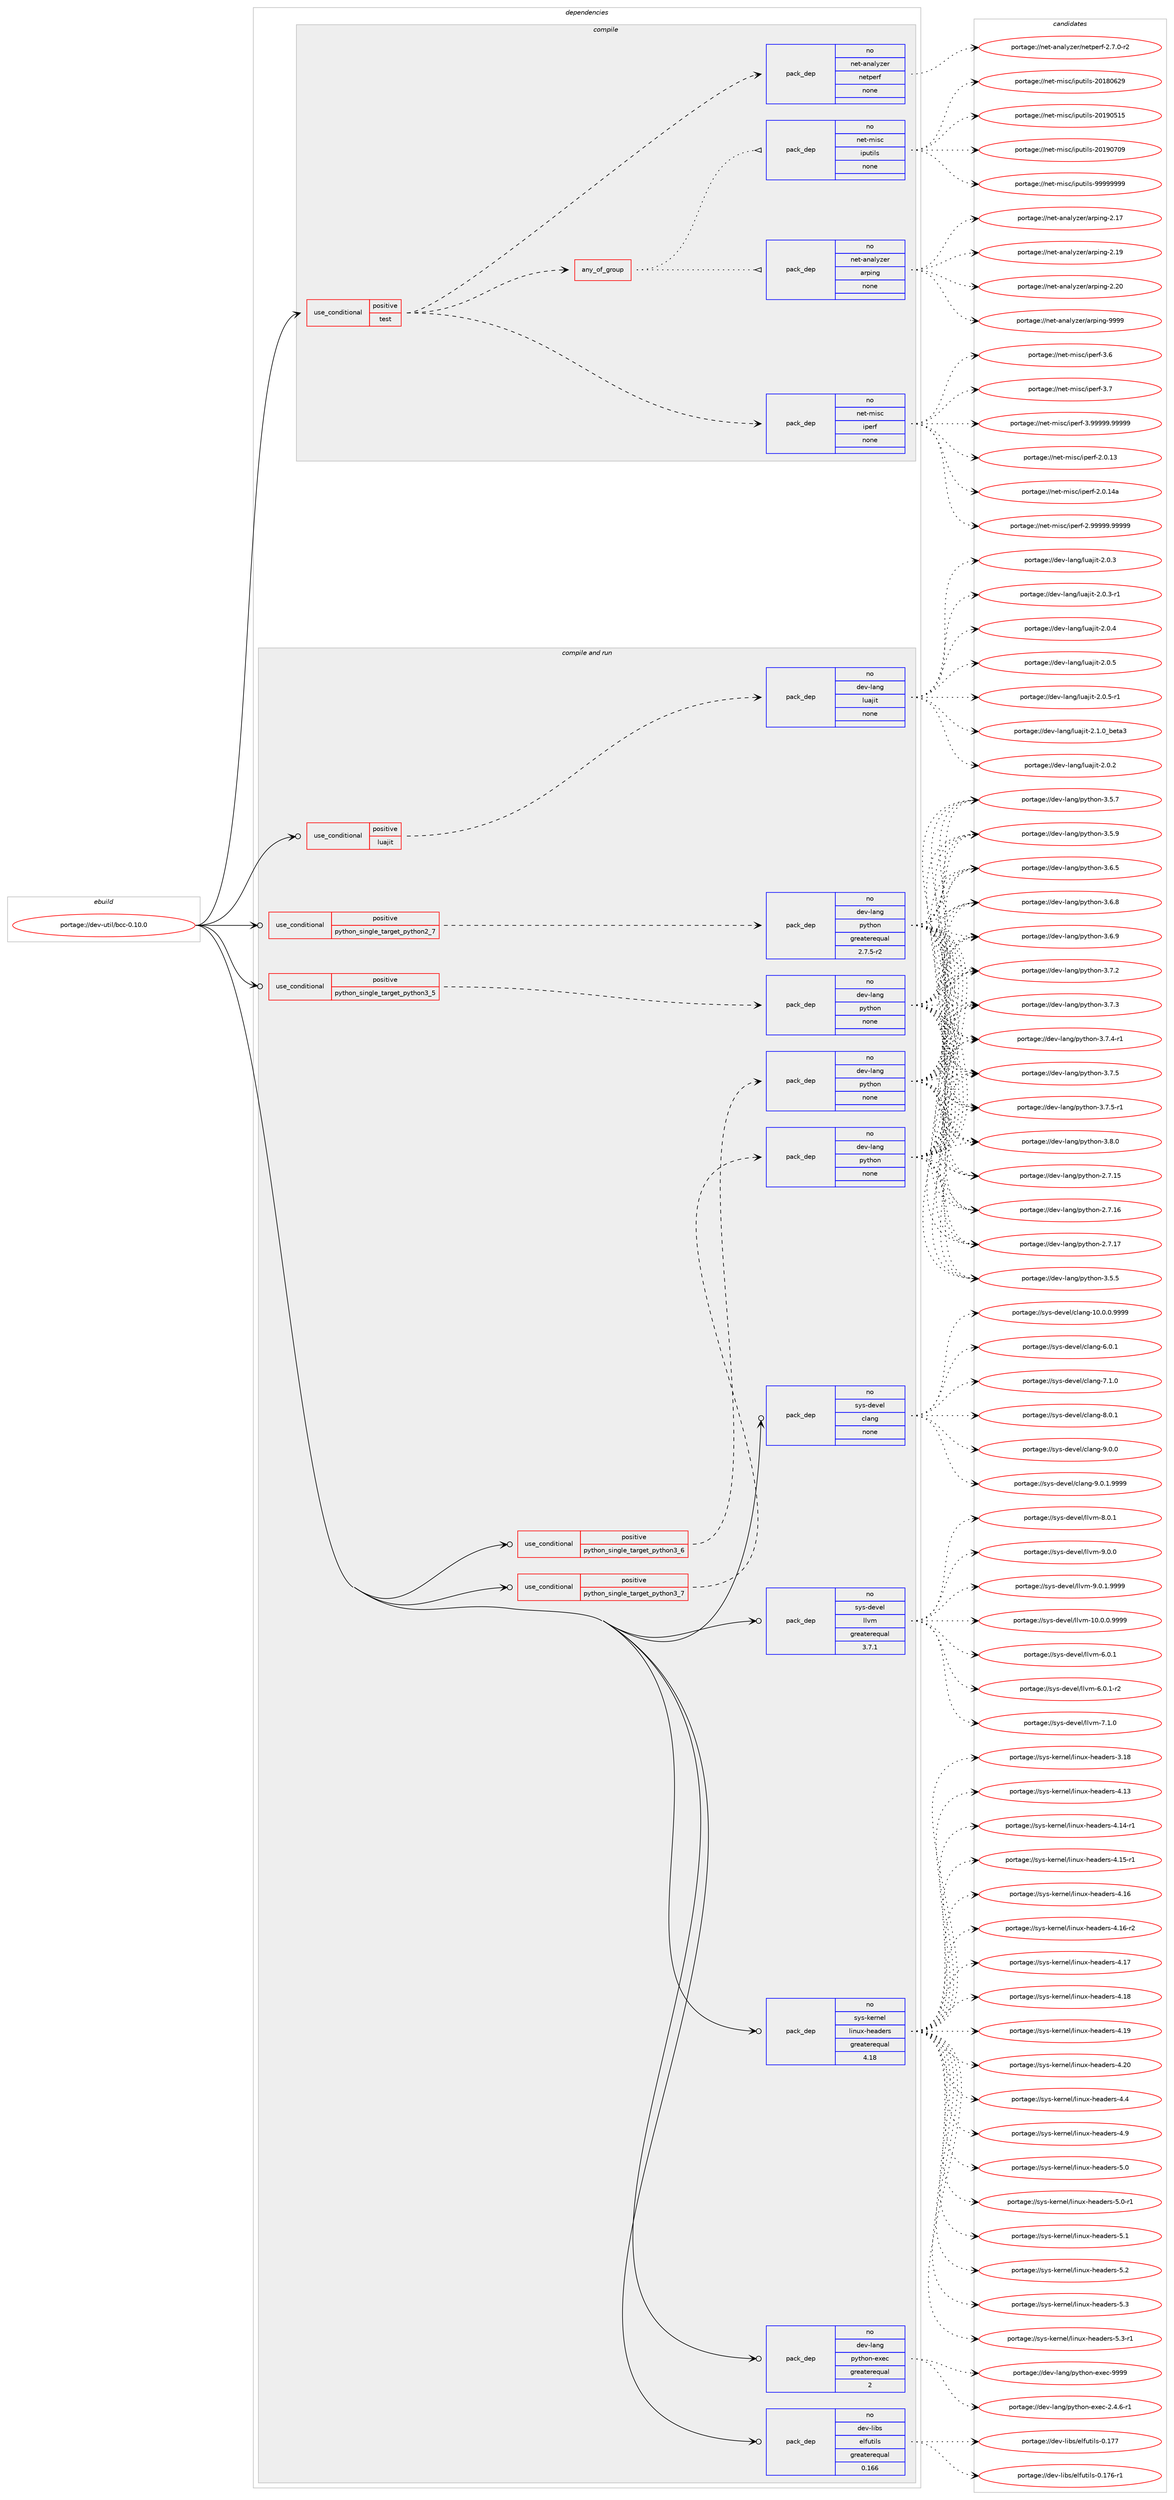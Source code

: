 digraph prolog {

# *************
# Graph options
# *************

newrank=true;
concentrate=true;
compound=true;
graph [rankdir=LR,fontname=Helvetica,fontsize=10,ranksep=1.5];#, ranksep=2.5, nodesep=0.2];
edge  [arrowhead=vee];
node  [fontname=Helvetica,fontsize=10];

# **********
# The ebuild
# **********

subgraph cluster_leftcol {
color=gray;
rank=same;
label=<<i>ebuild</i>>;
id [label="portage://dev-util/bcc-0.10.0", color=red, width=4, href="../dev-util/bcc-0.10.0.svg"];
}

# ****************
# The dependencies
# ****************

subgraph cluster_midcol {
color=gray;
label=<<i>dependencies</i>>;
subgraph cluster_compile {
fillcolor="#eeeeee";
style=filled;
label=<<i>compile</i>>;
subgraph cond70355 {
dependency258932 [label=<<TABLE BORDER="0" CELLBORDER="1" CELLSPACING="0" CELLPADDING="4"><TR><TD ROWSPAN="3" CELLPADDING="10">use_conditional</TD></TR><TR><TD>positive</TD></TR><TR><TD>test</TD></TR></TABLE>>, shape=none, color=red];
subgraph any3540 {
dependency258933 [label=<<TABLE BORDER="0" CELLBORDER="1" CELLSPACING="0" CELLPADDING="4"><TR><TD CELLPADDING="10">any_of_group</TD></TR></TABLE>>, shape=none, color=red];subgraph pack184964 {
dependency258934 [label=<<TABLE BORDER="0" CELLBORDER="1" CELLSPACING="0" CELLPADDING="4" WIDTH="220"><TR><TD ROWSPAN="6" CELLPADDING="30">pack_dep</TD></TR><TR><TD WIDTH="110">no</TD></TR><TR><TD>net-misc</TD></TR><TR><TD>iputils</TD></TR><TR><TD>none</TD></TR><TR><TD></TD></TR></TABLE>>, shape=none, color=blue];
}
dependency258933:e -> dependency258934:w [weight=20,style="dotted",arrowhead="oinv"];
subgraph pack184965 {
dependency258935 [label=<<TABLE BORDER="0" CELLBORDER="1" CELLSPACING="0" CELLPADDING="4" WIDTH="220"><TR><TD ROWSPAN="6" CELLPADDING="30">pack_dep</TD></TR><TR><TD WIDTH="110">no</TD></TR><TR><TD>net-analyzer</TD></TR><TR><TD>arping</TD></TR><TR><TD>none</TD></TR><TR><TD></TD></TR></TABLE>>, shape=none, color=blue];
}
dependency258933:e -> dependency258935:w [weight=20,style="dotted",arrowhead="oinv"];
}
dependency258932:e -> dependency258933:w [weight=20,style="dashed",arrowhead="vee"];
subgraph pack184966 {
dependency258936 [label=<<TABLE BORDER="0" CELLBORDER="1" CELLSPACING="0" CELLPADDING="4" WIDTH="220"><TR><TD ROWSPAN="6" CELLPADDING="30">pack_dep</TD></TR><TR><TD WIDTH="110">no</TD></TR><TR><TD>net-analyzer</TD></TR><TR><TD>netperf</TD></TR><TR><TD>none</TD></TR><TR><TD></TD></TR></TABLE>>, shape=none, color=blue];
}
dependency258932:e -> dependency258936:w [weight=20,style="dashed",arrowhead="vee"];
subgraph pack184967 {
dependency258937 [label=<<TABLE BORDER="0" CELLBORDER="1" CELLSPACING="0" CELLPADDING="4" WIDTH="220"><TR><TD ROWSPAN="6" CELLPADDING="30">pack_dep</TD></TR><TR><TD WIDTH="110">no</TD></TR><TR><TD>net-misc</TD></TR><TR><TD>iperf</TD></TR><TR><TD>none</TD></TR><TR><TD></TD></TR></TABLE>>, shape=none, color=blue];
}
dependency258932:e -> dependency258937:w [weight=20,style="dashed",arrowhead="vee"];
}
id:e -> dependency258932:w [weight=20,style="solid",arrowhead="vee"];
}
subgraph cluster_compileandrun {
fillcolor="#eeeeee";
style=filled;
label=<<i>compile and run</i>>;
subgraph cond70356 {
dependency258938 [label=<<TABLE BORDER="0" CELLBORDER="1" CELLSPACING="0" CELLPADDING="4"><TR><TD ROWSPAN="3" CELLPADDING="10">use_conditional</TD></TR><TR><TD>positive</TD></TR><TR><TD>luajit</TD></TR></TABLE>>, shape=none, color=red];
subgraph pack184968 {
dependency258939 [label=<<TABLE BORDER="0" CELLBORDER="1" CELLSPACING="0" CELLPADDING="4" WIDTH="220"><TR><TD ROWSPAN="6" CELLPADDING="30">pack_dep</TD></TR><TR><TD WIDTH="110">no</TD></TR><TR><TD>dev-lang</TD></TR><TR><TD>luajit</TD></TR><TR><TD>none</TD></TR><TR><TD></TD></TR></TABLE>>, shape=none, color=blue];
}
dependency258938:e -> dependency258939:w [weight=20,style="dashed",arrowhead="vee"];
}
id:e -> dependency258938:w [weight=20,style="solid",arrowhead="odotvee"];
subgraph cond70357 {
dependency258940 [label=<<TABLE BORDER="0" CELLBORDER="1" CELLSPACING="0" CELLPADDING="4"><TR><TD ROWSPAN="3" CELLPADDING="10">use_conditional</TD></TR><TR><TD>positive</TD></TR><TR><TD>python_single_target_python2_7</TD></TR></TABLE>>, shape=none, color=red];
subgraph pack184969 {
dependency258941 [label=<<TABLE BORDER="0" CELLBORDER="1" CELLSPACING="0" CELLPADDING="4" WIDTH="220"><TR><TD ROWSPAN="6" CELLPADDING="30">pack_dep</TD></TR><TR><TD WIDTH="110">no</TD></TR><TR><TD>dev-lang</TD></TR><TR><TD>python</TD></TR><TR><TD>greaterequal</TD></TR><TR><TD>2.7.5-r2</TD></TR></TABLE>>, shape=none, color=blue];
}
dependency258940:e -> dependency258941:w [weight=20,style="dashed",arrowhead="vee"];
}
id:e -> dependency258940:w [weight=20,style="solid",arrowhead="odotvee"];
subgraph cond70358 {
dependency258942 [label=<<TABLE BORDER="0" CELLBORDER="1" CELLSPACING="0" CELLPADDING="4"><TR><TD ROWSPAN="3" CELLPADDING="10">use_conditional</TD></TR><TR><TD>positive</TD></TR><TR><TD>python_single_target_python3_5</TD></TR></TABLE>>, shape=none, color=red];
subgraph pack184970 {
dependency258943 [label=<<TABLE BORDER="0" CELLBORDER="1" CELLSPACING="0" CELLPADDING="4" WIDTH="220"><TR><TD ROWSPAN="6" CELLPADDING="30">pack_dep</TD></TR><TR><TD WIDTH="110">no</TD></TR><TR><TD>dev-lang</TD></TR><TR><TD>python</TD></TR><TR><TD>none</TD></TR><TR><TD></TD></TR></TABLE>>, shape=none, color=blue];
}
dependency258942:e -> dependency258943:w [weight=20,style="dashed",arrowhead="vee"];
}
id:e -> dependency258942:w [weight=20,style="solid",arrowhead="odotvee"];
subgraph cond70359 {
dependency258944 [label=<<TABLE BORDER="0" CELLBORDER="1" CELLSPACING="0" CELLPADDING="4"><TR><TD ROWSPAN="3" CELLPADDING="10">use_conditional</TD></TR><TR><TD>positive</TD></TR><TR><TD>python_single_target_python3_6</TD></TR></TABLE>>, shape=none, color=red];
subgraph pack184971 {
dependency258945 [label=<<TABLE BORDER="0" CELLBORDER="1" CELLSPACING="0" CELLPADDING="4" WIDTH="220"><TR><TD ROWSPAN="6" CELLPADDING="30">pack_dep</TD></TR><TR><TD WIDTH="110">no</TD></TR><TR><TD>dev-lang</TD></TR><TR><TD>python</TD></TR><TR><TD>none</TD></TR><TR><TD></TD></TR></TABLE>>, shape=none, color=blue];
}
dependency258944:e -> dependency258945:w [weight=20,style="dashed",arrowhead="vee"];
}
id:e -> dependency258944:w [weight=20,style="solid",arrowhead="odotvee"];
subgraph cond70360 {
dependency258946 [label=<<TABLE BORDER="0" CELLBORDER="1" CELLSPACING="0" CELLPADDING="4"><TR><TD ROWSPAN="3" CELLPADDING="10">use_conditional</TD></TR><TR><TD>positive</TD></TR><TR><TD>python_single_target_python3_7</TD></TR></TABLE>>, shape=none, color=red];
subgraph pack184972 {
dependency258947 [label=<<TABLE BORDER="0" CELLBORDER="1" CELLSPACING="0" CELLPADDING="4" WIDTH="220"><TR><TD ROWSPAN="6" CELLPADDING="30">pack_dep</TD></TR><TR><TD WIDTH="110">no</TD></TR><TR><TD>dev-lang</TD></TR><TR><TD>python</TD></TR><TR><TD>none</TD></TR><TR><TD></TD></TR></TABLE>>, shape=none, color=blue];
}
dependency258946:e -> dependency258947:w [weight=20,style="dashed",arrowhead="vee"];
}
id:e -> dependency258946:w [weight=20,style="solid",arrowhead="odotvee"];
subgraph pack184973 {
dependency258948 [label=<<TABLE BORDER="0" CELLBORDER="1" CELLSPACING="0" CELLPADDING="4" WIDTH="220"><TR><TD ROWSPAN="6" CELLPADDING="30">pack_dep</TD></TR><TR><TD WIDTH="110">no</TD></TR><TR><TD>dev-lang</TD></TR><TR><TD>python-exec</TD></TR><TR><TD>greaterequal</TD></TR><TR><TD>2</TD></TR></TABLE>>, shape=none, color=blue];
}
id:e -> dependency258948:w [weight=20,style="solid",arrowhead="odotvee"];
subgraph pack184974 {
dependency258949 [label=<<TABLE BORDER="0" CELLBORDER="1" CELLSPACING="0" CELLPADDING="4" WIDTH="220"><TR><TD ROWSPAN="6" CELLPADDING="30">pack_dep</TD></TR><TR><TD WIDTH="110">no</TD></TR><TR><TD>dev-libs</TD></TR><TR><TD>elfutils</TD></TR><TR><TD>greaterequal</TD></TR><TR><TD>0.166</TD></TR></TABLE>>, shape=none, color=blue];
}
id:e -> dependency258949:w [weight=20,style="solid",arrowhead="odotvee"];
subgraph pack184975 {
dependency258950 [label=<<TABLE BORDER="0" CELLBORDER="1" CELLSPACING="0" CELLPADDING="4" WIDTH="220"><TR><TD ROWSPAN="6" CELLPADDING="30">pack_dep</TD></TR><TR><TD WIDTH="110">no</TD></TR><TR><TD>sys-devel</TD></TR><TR><TD>clang</TD></TR><TR><TD>none</TD></TR><TR><TD></TD></TR></TABLE>>, shape=none, color=blue];
}
id:e -> dependency258950:w [weight=20,style="solid",arrowhead="odotvee"];
subgraph pack184976 {
dependency258951 [label=<<TABLE BORDER="0" CELLBORDER="1" CELLSPACING="0" CELLPADDING="4" WIDTH="220"><TR><TD ROWSPAN="6" CELLPADDING="30">pack_dep</TD></TR><TR><TD WIDTH="110">no</TD></TR><TR><TD>sys-devel</TD></TR><TR><TD>llvm</TD></TR><TR><TD>greaterequal</TD></TR><TR><TD>3.7.1</TD></TR></TABLE>>, shape=none, color=blue];
}
id:e -> dependency258951:w [weight=20,style="solid",arrowhead="odotvee"];
subgraph pack184977 {
dependency258952 [label=<<TABLE BORDER="0" CELLBORDER="1" CELLSPACING="0" CELLPADDING="4" WIDTH="220"><TR><TD ROWSPAN="6" CELLPADDING="30">pack_dep</TD></TR><TR><TD WIDTH="110">no</TD></TR><TR><TD>sys-kernel</TD></TR><TR><TD>linux-headers</TD></TR><TR><TD>greaterequal</TD></TR><TR><TD>4.18</TD></TR></TABLE>>, shape=none, color=blue];
}
id:e -> dependency258952:w [weight=20,style="solid",arrowhead="odotvee"];
}
subgraph cluster_run {
fillcolor="#eeeeee";
style=filled;
label=<<i>run</i>>;
}
}

# **************
# The candidates
# **************

subgraph cluster_choices {
rank=same;
color=gray;
label=<<i>candidates</i>>;

subgraph choice184964 {
color=black;
nodesep=1;
choiceportage110101116451091051159947105112117116105108115455048495648545057 [label="portage://net-misc/iputils-20180629", color=red, width=4,href="../net-misc/iputils-20180629.svg"];
choiceportage110101116451091051159947105112117116105108115455048495748534953 [label="portage://net-misc/iputils-20190515", color=red, width=4,href="../net-misc/iputils-20190515.svg"];
choiceportage110101116451091051159947105112117116105108115455048495748554857 [label="portage://net-misc/iputils-20190709", color=red, width=4,href="../net-misc/iputils-20190709.svg"];
choiceportage110101116451091051159947105112117116105108115455757575757575757 [label="portage://net-misc/iputils-99999999", color=red, width=4,href="../net-misc/iputils-99999999.svg"];
dependency258934:e -> choiceportage110101116451091051159947105112117116105108115455048495648545057:w [style=dotted,weight="100"];
dependency258934:e -> choiceportage110101116451091051159947105112117116105108115455048495748534953:w [style=dotted,weight="100"];
dependency258934:e -> choiceportage110101116451091051159947105112117116105108115455048495748554857:w [style=dotted,weight="100"];
dependency258934:e -> choiceportage110101116451091051159947105112117116105108115455757575757575757:w [style=dotted,weight="100"];
}
subgraph choice184965 {
color=black;
nodesep=1;
choiceportage11010111645971109710812112210111447971141121051101034550464955 [label="portage://net-analyzer/arping-2.17", color=red, width=4,href="../net-analyzer/arping-2.17.svg"];
choiceportage11010111645971109710812112210111447971141121051101034550464957 [label="portage://net-analyzer/arping-2.19", color=red, width=4,href="../net-analyzer/arping-2.19.svg"];
choiceportage11010111645971109710812112210111447971141121051101034550465048 [label="portage://net-analyzer/arping-2.20", color=red, width=4,href="../net-analyzer/arping-2.20.svg"];
choiceportage11010111645971109710812112210111447971141121051101034557575757 [label="portage://net-analyzer/arping-9999", color=red, width=4,href="../net-analyzer/arping-9999.svg"];
dependency258935:e -> choiceportage11010111645971109710812112210111447971141121051101034550464955:w [style=dotted,weight="100"];
dependency258935:e -> choiceportage11010111645971109710812112210111447971141121051101034550464957:w [style=dotted,weight="100"];
dependency258935:e -> choiceportage11010111645971109710812112210111447971141121051101034550465048:w [style=dotted,weight="100"];
dependency258935:e -> choiceportage11010111645971109710812112210111447971141121051101034557575757:w [style=dotted,weight="100"];
}
subgraph choice184966 {
color=black;
nodesep=1;
choiceportage110101116459711097108121122101114471101011161121011141024550465546484511450 [label="portage://net-analyzer/netperf-2.7.0-r2", color=red, width=4,href="../net-analyzer/netperf-2.7.0-r2.svg"];
dependency258936:e -> choiceportage110101116459711097108121122101114471101011161121011141024550465546484511450:w [style=dotted,weight="100"];
}
subgraph choice184967 {
color=black;
nodesep=1;
choiceportage11010111645109105115994710511210111410245504648464951 [label="portage://net-misc/iperf-2.0.13", color=red, width=4,href="../net-misc/iperf-2.0.13.svg"];
choiceportage1101011164510910511599471051121011141024550464846495297 [label="portage://net-misc/iperf-2.0.14a", color=red, width=4,href="../net-misc/iperf-2.0.14a.svg"];
choiceportage1101011164510910511599471051121011141024550465757575757465757575757 [label="portage://net-misc/iperf-2.99999.99999", color=red, width=4,href="../net-misc/iperf-2.99999.99999.svg"];
choiceportage11010111645109105115994710511210111410245514654 [label="portage://net-misc/iperf-3.6", color=red, width=4,href="../net-misc/iperf-3.6.svg"];
choiceportage11010111645109105115994710511210111410245514655 [label="portage://net-misc/iperf-3.7", color=red, width=4,href="../net-misc/iperf-3.7.svg"];
choiceportage1101011164510910511599471051121011141024551465757575757465757575757 [label="portage://net-misc/iperf-3.99999.99999", color=red, width=4,href="../net-misc/iperf-3.99999.99999.svg"];
dependency258937:e -> choiceportage11010111645109105115994710511210111410245504648464951:w [style=dotted,weight="100"];
dependency258937:e -> choiceportage1101011164510910511599471051121011141024550464846495297:w [style=dotted,weight="100"];
dependency258937:e -> choiceportage1101011164510910511599471051121011141024550465757575757465757575757:w [style=dotted,weight="100"];
dependency258937:e -> choiceportage11010111645109105115994710511210111410245514654:w [style=dotted,weight="100"];
dependency258937:e -> choiceportage11010111645109105115994710511210111410245514655:w [style=dotted,weight="100"];
dependency258937:e -> choiceportage1101011164510910511599471051121011141024551465757575757465757575757:w [style=dotted,weight="100"];
}
subgraph choice184968 {
color=black;
nodesep=1;
choiceportage10010111845108971101034710811797106105116455046484650 [label="portage://dev-lang/luajit-2.0.2", color=red, width=4,href="../dev-lang/luajit-2.0.2.svg"];
choiceportage10010111845108971101034710811797106105116455046484651 [label="portage://dev-lang/luajit-2.0.3", color=red, width=4,href="../dev-lang/luajit-2.0.3.svg"];
choiceportage100101118451089711010347108117971061051164550464846514511449 [label="portage://dev-lang/luajit-2.0.3-r1", color=red, width=4,href="../dev-lang/luajit-2.0.3-r1.svg"];
choiceportage10010111845108971101034710811797106105116455046484652 [label="portage://dev-lang/luajit-2.0.4", color=red, width=4,href="../dev-lang/luajit-2.0.4.svg"];
choiceportage10010111845108971101034710811797106105116455046484653 [label="portage://dev-lang/luajit-2.0.5", color=red, width=4,href="../dev-lang/luajit-2.0.5.svg"];
choiceportage100101118451089711010347108117971061051164550464846534511449 [label="portage://dev-lang/luajit-2.0.5-r1", color=red, width=4,href="../dev-lang/luajit-2.0.5-r1.svg"];
choiceportage1001011184510897110103471081179710610511645504649464895981011169751 [label="portage://dev-lang/luajit-2.1.0_beta3", color=red, width=4,href="../dev-lang/luajit-2.1.0_beta3.svg"];
dependency258939:e -> choiceportage10010111845108971101034710811797106105116455046484650:w [style=dotted,weight="100"];
dependency258939:e -> choiceportage10010111845108971101034710811797106105116455046484651:w [style=dotted,weight="100"];
dependency258939:e -> choiceportage100101118451089711010347108117971061051164550464846514511449:w [style=dotted,weight="100"];
dependency258939:e -> choiceportage10010111845108971101034710811797106105116455046484652:w [style=dotted,weight="100"];
dependency258939:e -> choiceportage10010111845108971101034710811797106105116455046484653:w [style=dotted,weight="100"];
dependency258939:e -> choiceportage100101118451089711010347108117971061051164550464846534511449:w [style=dotted,weight="100"];
dependency258939:e -> choiceportage1001011184510897110103471081179710610511645504649464895981011169751:w [style=dotted,weight="100"];
}
subgraph choice184969 {
color=black;
nodesep=1;
choiceportage10010111845108971101034711212111610411111045504655464953 [label="portage://dev-lang/python-2.7.15", color=red, width=4,href="../dev-lang/python-2.7.15.svg"];
choiceportage10010111845108971101034711212111610411111045504655464954 [label="portage://dev-lang/python-2.7.16", color=red, width=4,href="../dev-lang/python-2.7.16.svg"];
choiceportage10010111845108971101034711212111610411111045504655464955 [label="portage://dev-lang/python-2.7.17", color=red, width=4,href="../dev-lang/python-2.7.17.svg"];
choiceportage100101118451089711010347112121116104111110455146534653 [label="portage://dev-lang/python-3.5.5", color=red, width=4,href="../dev-lang/python-3.5.5.svg"];
choiceportage100101118451089711010347112121116104111110455146534655 [label="portage://dev-lang/python-3.5.7", color=red, width=4,href="../dev-lang/python-3.5.7.svg"];
choiceportage100101118451089711010347112121116104111110455146534657 [label="portage://dev-lang/python-3.5.9", color=red, width=4,href="../dev-lang/python-3.5.9.svg"];
choiceportage100101118451089711010347112121116104111110455146544653 [label="portage://dev-lang/python-3.6.5", color=red, width=4,href="../dev-lang/python-3.6.5.svg"];
choiceportage100101118451089711010347112121116104111110455146544656 [label="portage://dev-lang/python-3.6.8", color=red, width=4,href="../dev-lang/python-3.6.8.svg"];
choiceportage100101118451089711010347112121116104111110455146544657 [label="portage://dev-lang/python-3.6.9", color=red, width=4,href="../dev-lang/python-3.6.9.svg"];
choiceportage100101118451089711010347112121116104111110455146554650 [label="portage://dev-lang/python-3.7.2", color=red, width=4,href="../dev-lang/python-3.7.2.svg"];
choiceportage100101118451089711010347112121116104111110455146554651 [label="portage://dev-lang/python-3.7.3", color=red, width=4,href="../dev-lang/python-3.7.3.svg"];
choiceportage1001011184510897110103471121211161041111104551465546524511449 [label="portage://dev-lang/python-3.7.4-r1", color=red, width=4,href="../dev-lang/python-3.7.4-r1.svg"];
choiceportage100101118451089711010347112121116104111110455146554653 [label="portage://dev-lang/python-3.7.5", color=red, width=4,href="../dev-lang/python-3.7.5.svg"];
choiceportage1001011184510897110103471121211161041111104551465546534511449 [label="portage://dev-lang/python-3.7.5-r1", color=red, width=4,href="../dev-lang/python-3.7.5-r1.svg"];
choiceportage100101118451089711010347112121116104111110455146564648 [label="portage://dev-lang/python-3.8.0", color=red, width=4,href="../dev-lang/python-3.8.0.svg"];
dependency258941:e -> choiceportage10010111845108971101034711212111610411111045504655464953:w [style=dotted,weight="100"];
dependency258941:e -> choiceportage10010111845108971101034711212111610411111045504655464954:w [style=dotted,weight="100"];
dependency258941:e -> choiceportage10010111845108971101034711212111610411111045504655464955:w [style=dotted,weight="100"];
dependency258941:e -> choiceportage100101118451089711010347112121116104111110455146534653:w [style=dotted,weight="100"];
dependency258941:e -> choiceportage100101118451089711010347112121116104111110455146534655:w [style=dotted,weight="100"];
dependency258941:e -> choiceportage100101118451089711010347112121116104111110455146534657:w [style=dotted,weight="100"];
dependency258941:e -> choiceportage100101118451089711010347112121116104111110455146544653:w [style=dotted,weight="100"];
dependency258941:e -> choiceportage100101118451089711010347112121116104111110455146544656:w [style=dotted,weight="100"];
dependency258941:e -> choiceportage100101118451089711010347112121116104111110455146544657:w [style=dotted,weight="100"];
dependency258941:e -> choiceportage100101118451089711010347112121116104111110455146554650:w [style=dotted,weight="100"];
dependency258941:e -> choiceportage100101118451089711010347112121116104111110455146554651:w [style=dotted,weight="100"];
dependency258941:e -> choiceportage1001011184510897110103471121211161041111104551465546524511449:w [style=dotted,weight="100"];
dependency258941:e -> choiceportage100101118451089711010347112121116104111110455146554653:w [style=dotted,weight="100"];
dependency258941:e -> choiceportage1001011184510897110103471121211161041111104551465546534511449:w [style=dotted,weight="100"];
dependency258941:e -> choiceportage100101118451089711010347112121116104111110455146564648:w [style=dotted,weight="100"];
}
subgraph choice184970 {
color=black;
nodesep=1;
choiceportage10010111845108971101034711212111610411111045504655464953 [label="portage://dev-lang/python-2.7.15", color=red, width=4,href="../dev-lang/python-2.7.15.svg"];
choiceportage10010111845108971101034711212111610411111045504655464954 [label="portage://dev-lang/python-2.7.16", color=red, width=4,href="../dev-lang/python-2.7.16.svg"];
choiceportage10010111845108971101034711212111610411111045504655464955 [label="portage://dev-lang/python-2.7.17", color=red, width=4,href="../dev-lang/python-2.7.17.svg"];
choiceportage100101118451089711010347112121116104111110455146534653 [label="portage://dev-lang/python-3.5.5", color=red, width=4,href="../dev-lang/python-3.5.5.svg"];
choiceportage100101118451089711010347112121116104111110455146534655 [label="portage://dev-lang/python-3.5.7", color=red, width=4,href="../dev-lang/python-3.5.7.svg"];
choiceportage100101118451089711010347112121116104111110455146534657 [label="portage://dev-lang/python-3.5.9", color=red, width=4,href="../dev-lang/python-3.5.9.svg"];
choiceportage100101118451089711010347112121116104111110455146544653 [label="portage://dev-lang/python-3.6.5", color=red, width=4,href="../dev-lang/python-3.6.5.svg"];
choiceportage100101118451089711010347112121116104111110455146544656 [label="portage://dev-lang/python-3.6.8", color=red, width=4,href="../dev-lang/python-3.6.8.svg"];
choiceportage100101118451089711010347112121116104111110455146544657 [label="portage://dev-lang/python-3.6.9", color=red, width=4,href="../dev-lang/python-3.6.9.svg"];
choiceportage100101118451089711010347112121116104111110455146554650 [label="portage://dev-lang/python-3.7.2", color=red, width=4,href="../dev-lang/python-3.7.2.svg"];
choiceportage100101118451089711010347112121116104111110455146554651 [label="portage://dev-lang/python-3.7.3", color=red, width=4,href="../dev-lang/python-3.7.3.svg"];
choiceportage1001011184510897110103471121211161041111104551465546524511449 [label="portage://dev-lang/python-3.7.4-r1", color=red, width=4,href="../dev-lang/python-3.7.4-r1.svg"];
choiceportage100101118451089711010347112121116104111110455146554653 [label="portage://dev-lang/python-3.7.5", color=red, width=4,href="../dev-lang/python-3.7.5.svg"];
choiceportage1001011184510897110103471121211161041111104551465546534511449 [label="portage://dev-lang/python-3.7.5-r1", color=red, width=4,href="../dev-lang/python-3.7.5-r1.svg"];
choiceportage100101118451089711010347112121116104111110455146564648 [label="portage://dev-lang/python-3.8.0", color=red, width=4,href="../dev-lang/python-3.8.0.svg"];
dependency258943:e -> choiceportage10010111845108971101034711212111610411111045504655464953:w [style=dotted,weight="100"];
dependency258943:e -> choiceportage10010111845108971101034711212111610411111045504655464954:w [style=dotted,weight="100"];
dependency258943:e -> choiceportage10010111845108971101034711212111610411111045504655464955:w [style=dotted,weight="100"];
dependency258943:e -> choiceportage100101118451089711010347112121116104111110455146534653:w [style=dotted,weight="100"];
dependency258943:e -> choiceportage100101118451089711010347112121116104111110455146534655:w [style=dotted,weight="100"];
dependency258943:e -> choiceportage100101118451089711010347112121116104111110455146534657:w [style=dotted,weight="100"];
dependency258943:e -> choiceportage100101118451089711010347112121116104111110455146544653:w [style=dotted,weight="100"];
dependency258943:e -> choiceportage100101118451089711010347112121116104111110455146544656:w [style=dotted,weight="100"];
dependency258943:e -> choiceportage100101118451089711010347112121116104111110455146544657:w [style=dotted,weight="100"];
dependency258943:e -> choiceportage100101118451089711010347112121116104111110455146554650:w [style=dotted,weight="100"];
dependency258943:e -> choiceportage100101118451089711010347112121116104111110455146554651:w [style=dotted,weight="100"];
dependency258943:e -> choiceportage1001011184510897110103471121211161041111104551465546524511449:w [style=dotted,weight="100"];
dependency258943:e -> choiceportage100101118451089711010347112121116104111110455146554653:w [style=dotted,weight="100"];
dependency258943:e -> choiceportage1001011184510897110103471121211161041111104551465546534511449:w [style=dotted,weight="100"];
dependency258943:e -> choiceportage100101118451089711010347112121116104111110455146564648:w [style=dotted,weight="100"];
}
subgraph choice184971 {
color=black;
nodesep=1;
choiceportage10010111845108971101034711212111610411111045504655464953 [label="portage://dev-lang/python-2.7.15", color=red, width=4,href="../dev-lang/python-2.7.15.svg"];
choiceportage10010111845108971101034711212111610411111045504655464954 [label="portage://dev-lang/python-2.7.16", color=red, width=4,href="../dev-lang/python-2.7.16.svg"];
choiceportage10010111845108971101034711212111610411111045504655464955 [label="portage://dev-lang/python-2.7.17", color=red, width=4,href="../dev-lang/python-2.7.17.svg"];
choiceportage100101118451089711010347112121116104111110455146534653 [label="portage://dev-lang/python-3.5.5", color=red, width=4,href="../dev-lang/python-3.5.5.svg"];
choiceportage100101118451089711010347112121116104111110455146534655 [label="portage://dev-lang/python-3.5.7", color=red, width=4,href="../dev-lang/python-3.5.7.svg"];
choiceportage100101118451089711010347112121116104111110455146534657 [label="portage://dev-lang/python-3.5.9", color=red, width=4,href="../dev-lang/python-3.5.9.svg"];
choiceportage100101118451089711010347112121116104111110455146544653 [label="portage://dev-lang/python-3.6.5", color=red, width=4,href="../dev-lang/python-3.6.5.svg"];
choiceportage100101118451089711010347112121116104111110455146544656 [label="portage://dev-lang/python-3.6.8", color=red, width=4,href="../dev-lang/python-3.6.8.svg"];
choiceportage100101118451089711010347112121116104111110455146544657 [label="portage://dev-lang/python-3.6.9", color=red, width=4,href="../dev-lang/python-3.6.9.svg"];
choiceportage100101118451089711010347112121116104111110455146554650 [label="portage://dev-lang/python-3.7.2", color=red, width=4,href="../dev-lang/python-3.7.2.svg"];
choiceportage100101118451089711010347112121116104111110455146554651 [label="portage://dev-lang/python-3.7.3", color=red, width=4,href="../dev-lang/python-3.7.3.svg"];
choiceportage1001011184510897110103471121211161041111104551465546524511449 [label="portage://dev-lang/python-3.7.4-r1", color=red, width=4,href="../dev-lang/python-3.7.4-r1.svg"];
choiceportage100101118451089711010347112121116104111110455146554653 [label="portage://dev-lang/python-3.7.5", color=red, width=4,href="../dev-lang/python-3.7.5.svg"];
choiceportage1001011184510897110103471121211161041111104551465546534511449 [label="portage://dev-lang/python-3.7.5-r1", color=red, width=4,href="../dev-lang/python-3.7.5-r1.svg"];
choiceportage100101118451089711010347112121116104111110455146564648 [label="portage://dev-lang/python-3.8.0", color=red, width=4,href="../dev-lang/python-3.8.0.svg"];
dependency258945:e -> choiceportage10010111845108971101034711212111610411111045504655464953:w [style=dotted,weight="100"];
dependency258945:e -> choiceportage10010111845108971101034711212111610411111045504655464954:w [style=dotted,weight="100"];
dependency258945:e -> choiceportage10010111845108971101034711212111610411111045504655464955:w [style=dotted,weight="100"];
dependency258945:e -> choiceportage100101118451089711010347112121116104111110455146534653:w [style=dotted,weight="100"];
dependency258945:e -> choiceportage100101118451089711010347112121116104111110455146534655:w [style=dotted,weight="100"];
dependency258945:e -> choiceportage100101118451089711010347112121116104111110455146534657:w [style=dotted,weight="100"];
dependency258945:e -> choiceportage100101118451089711010347112121116104111110455146544653:w [style=dotted,weight="100"];
dependency258945:e -> choiceportage100101118451089711010347112121116104111110455146544656:w [style=dotted,weight="100"];
dependency258945:e -> choiceportage100101118451089711010347112121116104111110455146544657:w [style=dotted,weight="100"];
dependency258945:e -> choiceportage100101118451089711010347112121116104111110455146554650:w [style=dotted,weight="100"];
dependency258945:e -> choiceportage100101118451089711010347112121116104111110455146554651:w [style=dotted,weight="100"];
dependency258945:e -> choiceportage1001011184510897110103471121211161041111104551465546524511449:w [style=dotted,weight="100"];
dependency258945:e -> choiceportage100101118451089711010347112121116104111110455146554653:w [style=dotted,weight="100"];
dependency258945:e -> choiceportage1001011184510897110103471121211161041111104551465546534511449:w [style=dotted,weight="100"];
dependency258945:e -> choiceportage100101118451089711010347112121116104111110455146564648:w [style=dotted,weight="100"];
}
subgraph choice184972 {
color=black;
nodesep=1;
choiceportage10010111845108971101034711212111610411111045504655464953 [label="portage://dev-lang/python-2.7.15", color=red, width=4,href="../dev-lang/python-2.7.15.svg"];
choiceportage10010111845108971101034711212111610411111045504655464954 [label="portage://dev-lang/python-2.7.16", color=red, width=4,href="../dev-lang/python-2.7.16.svg"];
choiceportage10010111845108971101034711212111610411111045504655464955 [label="portage://dev-lang/python-2.7.17", color=red, width=4,href="../dev-lang/python-2.7.17.svg"];
choiceportage100101118451089711010347112121116104111110455146534653 [label="portage://dev-lang/python-3.5.5", color=red, width=4,href="../dev-lang/python-3.5.5.svg"];
choiceportage100101118451089711010347112121116104111110455146534655 [label="portage://dev-lang/python-3.5.7", color=red, width=4,href="../dev-lang/python-3.5.7.svg"];
choiceportage100101118451089711010347112121116104111110455146534657 [label="portage://dev-lang/python-3.5.9", color=red, width=4,href="../dev-lang/python-3.5.9.svg"];
choiceportage100101118451089711010347112121116104111110455146544653 [label="portage://dev-lang/python-3.6.5", color=red, width=4,href="../dev-lang/python-3.6.5.svg"];
choiceportage100101118451089711010347112121116104111110455146544656 [label="portage://dev-lang/python-3.6.8", color=red, width=4,href="../dev-lang/python-3.6.8.svg"];
choiceportage100101118451089711010347112121116104111110455146544657 [label="portage://dev-lang/python-3.6.9", color=red, width=4,href="../dev-lang/python-3.6.9.svg"];
choiceportage100101118451089711010347112121116104111110455146554650 [label="portage://dev-lang/python-3.7.2", color=red, width=4,href="../dev-lang/python-3.7.2.svg"];
choiceportage100101118451089711010347112121116104111110455146554651 [label="portage://dev-lang/python-3.7.3", color=red, width=4,href="../dev-lang/python-3.7.3.svg"];
choiceportage1001011184510897110103471121211161041111104551465546524511449 [label="portage://dev-lang/python-3.7.4-r1", color=red, width=4,href="../dev-lang/python-3.7.4-r1.svg"];
choiceportage100101118451089711010347112121116104111110455146554653 [label="portage://dev-lang/python-3.7.5", color=red, width=4,href="../dev-lang/python-3.7.5.svg"];
choiceportage1001011184510897110103471121211161041111104551465546534511449 [label="portage://dev-lang/python-3.7.5-r1", color=red, width=4,href="../dev-lang/python-3.7.5-r1.svg"];
choiceportage100101118451089711010347112121116104111110455146564648 [label="portage://dev-lang/python-3.8.0", color=red, width=4,href="../dev-lang/python-3.8.0.svg"];
dependency258947:e -> choiceportage10010111845108971101034711212111610411111045504655464953:w [style=dotted,weight="100"];
dependency258947:e -> choiceportage10010111845108971101034711212111610411111045504655464954:w [style=dotted,weight="100"];
dependency258947:e -> choiceportage10010111845108971101034711212111610411111045504655464955:w [style=dotted,weight="100"];
dependency258947:e -> choiceportage100101118451089711010347112121116104111110455146534653:w [style=dotted,weight="100"];
dependency258947:e -> choiceportage100101118451089711010347112121116104111110455146534655:w [style=dotted,weight="100"];
dependency258947:e -> choiceportage100101118451089711010347112121116104111110455146534657:w [style=dotted,weight="100"];
dependency258947:e -> choiceportage100101118451089711010347112121116104111110455146544653:w [style=dotted,weight="100"];
dependency258947:e -> choiceportage100101118451089711010347112121116104111110455146544656:w [style=dotted,weight="100"];
dependency258947:e -> choiceportage100101118451089711010347112121116104111110455146544657:w [style=dotted,weight="100"];
dependency258947:e -> choiceportage100101118451089711010347112121116104111110455146554650:w [style=dotted,weight="100"];
dependency258947:e -> choiceportage100101118451089711010347112121116104111110455146554651:w [style=dotted,weight="100"];
dependency258947:e -> choiceportage1001011184510897110103471121211161041111104551465546524511449:w [style=dotted,weight="100"];
dependency258947:e -> choiceportage100101118451089711010347112121116104111110455146554653:w [style=dotted,weight="100"];
dependency258947:e -> choiceportage1001011184510897110103471121211161041111104551465546534511449:w [style=dotted,weight="100"];
dependency258947:e -> choiceportage100101118451089711010347112121116104111110455146564648:w [style=dotted,weight="100"];
}
subgraph choice184973 {
color=black;
nodesep=1;
choiceportage10010111845108971101034711212111610411111045101120101994550465246544511449 [label="portage://dev-lang/python-exec-2.4.6-r1", color=red, width=4,href="../dev-lang/python-exec-2.4.6-r1.svg"];
choiceportage10010111845108971101034711212111610411111045101120101994557575757 [label="portage://dev-lang/python-exec-9999", color=red, width=4,href="../dev-lang/python-exec-9999.svg"];
dependency258948:e -> choiceportage10010111845108971101034711212111610411111045101120101994550465246544511449:w [style=dotted,weight="100"];
dependency258948:e -> choiceportage10010111845108971101034711212111610411111045101120101994557575757:w [style=dotted,weight="100"];
}
subgraph choice184974 {
color=black;
nodesep=1;
choiceportage1001011184510810598115471011081021171161051081154548464955544511449 [label="portage://dev-libs/elfutils-0.176-r1", color=red, width=4,href="../dev-libs/elfutils-0.176-r1.svg"];
choiceportage100101118451081059811547101108102117116105108115454846495555 [label="portage://dev-libs/elfutils-0.177", color=red, width=4,href="../dev-libs/elfutils-0.177.svg"];
dependency258949:e -> choiceportage1001011184510810598115471011081021171161051081154548464955544511449:w [style=dotted,weight="100"];
dependency258949:e -> choiceportage100101118451081059811547101108102117116105108115454846495555:w [style=dotted,weight="100"];
}
subgraph choice184975 {
color=black;
nodesep=1;
choiceportage11512111545100101118101108479910897110103454948464846484657575757 [label="portage://sys-devel/clang-10.0.0.9999", color=red, width=4,href="../sys-devel/clang-10.0.0.9999.svg"];
choiceportage11512111545100101118101108479910897110103455446484649 [label="portage://sys-devel/clang-6.0.1", color=red, width=4,href="../sys-devel/clang-6.0.1.svg"];
choiceportage11512111545100101118101108479910897110103455546494648 [label="portage://sys-devel/clang-7.1.0", color=red, width=4,href="../sys-devel/clang-7.1.0.svg"];
choiceportage11512111545100101118101108479910897110103455646484649 [label="portage://sys-devel/clang-8.0.1", color=red, width=4,href="../sys-devel/clang-8.0.1.svg"];
choiceportage11512111545100101118101108479910897110103455746484648 [label="portage://sys-devel/clang-9.0.0", color=red, width=4,href="../sys-devel/clang-9.0.0.svg"];
choiceportage115121115451001011181011084799108971101034557464846494657575757 [label="portage://sys-devel/clang-9.0.1.9999", color=red, width=4,href="../sys-devel/clang-9.0.1.9999.svg"];
dependency258950:e -> choiceportage11512111545100101118101108479910897110103454948464846484657575757:w [style=dotted,weight="100"];
dependency258950:e -> choiceportage11512111545100101118101108479910897110103455446484649:w [style=dotted,weight="100"];
dependency258950:e -> choiceportage11512111545100101118101108479910897110103455546494648:w [style=dotted,weight="100"];
dependency258950:e -> choiceportage11512111545100101118101108479910897110103455646484649:w [style=dotted,weight="100"];
dependency258950:e -> choiceportage11512111545100101118101108479910897110103455746484648:w [style=dotted,weight="100"];
dependency258950:e -> choiceportage115121115451001011181011084799108971101034557464846494657575757:w [style=dotted,weight="100"];
}
subgraph choice184976 {
color=black;
nodesep=1;
choiceportage1151211154510010111810110847108108118109454948464846484657575757 [label="portage://sys-devel/llvm-10.0.0.9999", color=red, width=4,href="../sys-devel/llvm-10.0.0.9999.svg"];
choiceportage1151211154510010111810110847108108118109455446484649 [label="portage://sys-devel/llvm-6.0.1", color=red, width=4,href="../sys-devel/llvm-6.0.1.svg"];
choiceportage11512111545100101118101108471081081181094554464846494511450 [label="portage://sys-devel/llvm-6.0.1-r2", color=red, width=4,href="../sys-devel/llvm-6.0.1-r2.svg"];
choiceportage1151211154510010111810110847108108118109455546494648 [label="portage://sys-devel/llvm-7.1.0", color=red, width=4,href="../sys-devel/llvm-7.1.0.svg"];
choiceportage1151211154510010111810110847108108118109455646484649 [label="portage://sys-devel/llvm-8.0.1", color=red, width=4,href="../sys-devel/llvm-8.0.1.svg"];
choiceportage1151211154510010111810110847108108118109455746484648 [label="portage://sys-devel/llvm-9.0.0", color=red, width=4,href="../sys-devel/llvm-9.0.0.svg"];
choiceportage11512111545100101118101108471081081181094557464846494657575757 [label="portage://sys-devel/llvm-9.0.1.9999", color=red, width=4,href="../sys-devel/llvm-9.0.1.9999.svg"];
dependency258951:e -> choiceportage1151211154510010111810110847108108118109454948464846484657575757:w [style=dotted,weight="100"];
dependency258951:e -> choiceportage1151211154510010111810110847108108118109455446484649:w [style=dotted,weight="100"];
dependency258951:e -> choiceportage11512111545100101118101108471081081181094554464846494511450:w [style=dotted,weight="100"];
dependency258951:e -> choiceportage1151211154510010111810110847108108118109455546494648:w [style=dotted,weight="100"];
dependency258951:e -> choiceportage1151211154510010111810110847108108118109455646484649:w [style=dotted,weight="100"];
dependency258951:e -> choiceportage1151211154510010111810110847108108118109455746484648:w [style=dotted,weight="100"];
dependency258951:e -> choiceportage11512111545100101118101108471081081181094557464846494657575757:w [style=dotted,weight="100"];
}
subgraph choice184977 {
color=black;
nodesep=1;
choiceportage115121115451071011141101011084710810511011712045104101971001011141154551464956 [label="portage://sys-kernel/linux-headers-3.18", color=red, width=4,href="../sys-kernel/linux-headers-3.18.svg"];
choiceportage115121115451071011141101011084710810511011712045104101971001011141154552464951 [label="portage://sys-kernel/linux-headers-4.13", color=red, width=4,href="../sys-kernel/linux-headers-4.13.svg"];
choiceportage1151211154510710111411010110847108105110117120451041019710010111411545524649524511449 [label="portage://sys-kernel/linux-headers-4.14-r1", color=red, width=4,href="../sys-kernel/linux-headers-4.14-r1.svg"];
choiceportage1151211154510710111411010110847108105110117120451041019710010111411545524649534511449 [label="portage://sys-kernel/linux-headers-4.15-r1", color=red, width=4,href="../sys-kernel/linux-headers-4.15-r1.svg"];
choiceportage115121115451071011141101011084710810511011712045104101971001011141154552464954 [label="portage://sys-kernel/linux-headers-4.16", color=red, width=4,href="../sys-kernel/linux-headers-4.16.svg"];
choiceportage1151211154510710111411010110847108105110117120451041019710010111411545524649544511450 [label="portage://sys-kernel/linux-headers-4.16-r2", color=red, width=4,href="../sys-kernel/linux-headers-4.16-r2.svg"];
choiceportage115121115451071011141101011084710810511011712045104101971001011141154552464955 [label="portage://sys-kernel/linux-headers-4.17", color=red, width=4,href="../sys-kernel/linux-headers-4.17.svg"];
choiceportage115121115451071011141101011084710810511011712045104101971001011141154552464956 [label="portage://sys-kernel/linux-headers-4.18", color=red, width=4,href="../sys-kernel/linux-headers-4.18.svg"];
choiceportage115121115451071011141101011084710810511011712045104101971001011141154552464957 [label="portage://sys-kernel/linux-headers-4.19", color=red, width=4,href="../sys-kernel/linux-headers-4.19.svg"];
choiceportage115121115451071011141101011084710810511011712045104101971001011141154552465048 [label="portage://sys-kernel/linux-headers-4.20", color=red, width=4,href="../sys-kernel/linux-headers-4.20.svg"];
choiceportage1151211154510710111411010110847108105110117120451041019710010111411545524652 [label="portage://sys-kernel/linux-headers-4.4", color=red, width=4,href="../sys-kernel/linux-headers-4.4.svg"];
choiceportage1151211154510710111411010110847108105110117120451041019710010111411545524657 [label="portage://sys-kernel/linux-headers-4.9", color=red, width=4,href="../sys-kernel/linux-headers-4.9.svg"];
choiceportage1151211154510710111411010110847108105110117120451041019710010111411545534648 [label="portage://sys-kernel/linux-headers-5.0", color=red, width=4,href="../sys-kernel/linux-headers-5.0.svg"];
choiceportage11512111545107101114110101108471081051101171204510410197100101114115455346484511449 [label="portage://sys-kernel/linux-headers-5.0-r1", color=red, width=4,href="../sys-kernel/linux-headers-5.0-r1.svg"];
choiceportage1151211154510710111411010110847108105110117120451041019710010111411545534649 [label="portage://sys-kernel/linux-headers-5.1", color=red, width=4,href="../sys-kernel/linux-headers-5.1.svg"];
choiceportage1151211154510710111411010110847108105110117120451041019710010111411545534650 [label="portage://sys-kernel/linux-headers-5.2", color=red, width=4,href="../sys-kernel/linux-headers-5.2.svg"];
choiceportage1151211154510710111411010110847108105110117120451041019710010111411545534651 [label="portage://sys-kernel/linux-headers-5.3", color=red, width=4,href="../sys-kernel/linux-headers-5.3.svg"];
choiceportage11512111545107101114110101108471081051101171204510410197100101114115455346514511449 [label="portage://sys-kernel/linux-headers-5.3-r1", color=red, width=4,href="../sys-kernel/linux-headers-5.3-r1.svg"];
dependency258952:e -> choiceportage115121115451071011141101011084710810511011712045104101971001011141154551464956:w [style=dotted,weight="100"];
dependency258952:e -> choiceportage115121115451071011141101011084710810511011712045104101971001011141154552464951:w [style=dotted,weight="100"];
dependency258952:e -> choiceportage1151211154510710111411010110847108105110117120451041019710010111411545524649524511449:w [style=dotted,weight="100"];
dependency258952:e -> choiceportage1151211154510710111411010110847108105110117120451041019710010111411545524649534511449:w [style=dotted,weight="100"];
dependency258952:e -> choiceportage115121115451071011141101011084710810511011712045104101971001011141154552464954:w [style=dotted,weight="100"];
dependency258952:e -> choiceportage1151211154510710111411010110847108105110117120451041019710010111411545524649544511450:w [style=dotted,weight="100"];
dependency258952:e -> choiceportage115121115451071011141101011084710810511011712045104101971001011141154552464955:w [style=dotted,weight="100"];
dependency258952:e -> choiceportage115121115451071011141101011084710810511011712045104101971001011141154552464956:w [style=dotted,weight="100"];
dependency258952:e -> choiceportage115121115451071011141101011084710810511011712045104101971001011141154552464957:w [style=dotted,weight="100"];
dependency258952:e -> choiceportage115121115451071011141101011084710810511011712045104101971001011141154552465048:w [style=dotted,weight="100"];
dependency258952:e -> choiceportage1151211154510710111411010110847108105110117120451041019710010111411545524652:w [style=dotted,weight="100"];
dependency258952:e -> choiceportage1151211154510710111411010110847108105110117120451041019710010111411545524657:w [style=dotted,weight="100"];
dependency258952:e -> choiceportage1151211154510710111411010110847108105110117120451041019710010111411545534648:w [style=dotted,weight="100"];
dependency258952:e -> choiceportage11512111545107101114110101108471081051101171204510410197100101114115455346484511449:w [style=dotted,weight="100"];
dependency258952:e -> choiceportage1151211154510710111411010110847108105110117120451041019710010111411545534649:w [style=dotted,weight="100"];
dependency258952:e -> choiceportage1151211154510710111411010110847108105110117120451041019710010111411545534650:w [style=dotted,weight="100"];
dependency258952:e -> choiceportage1151211154510710111411010110847108105110117120451041019710010111411545534651:w [style=dotted,weight="100"];
dependency258952:e -> choiceportage11512111545107101114110101108471081051101171204510410197100101114115455346514511449:w [style=dotted,weight="100"];
}
}

}
